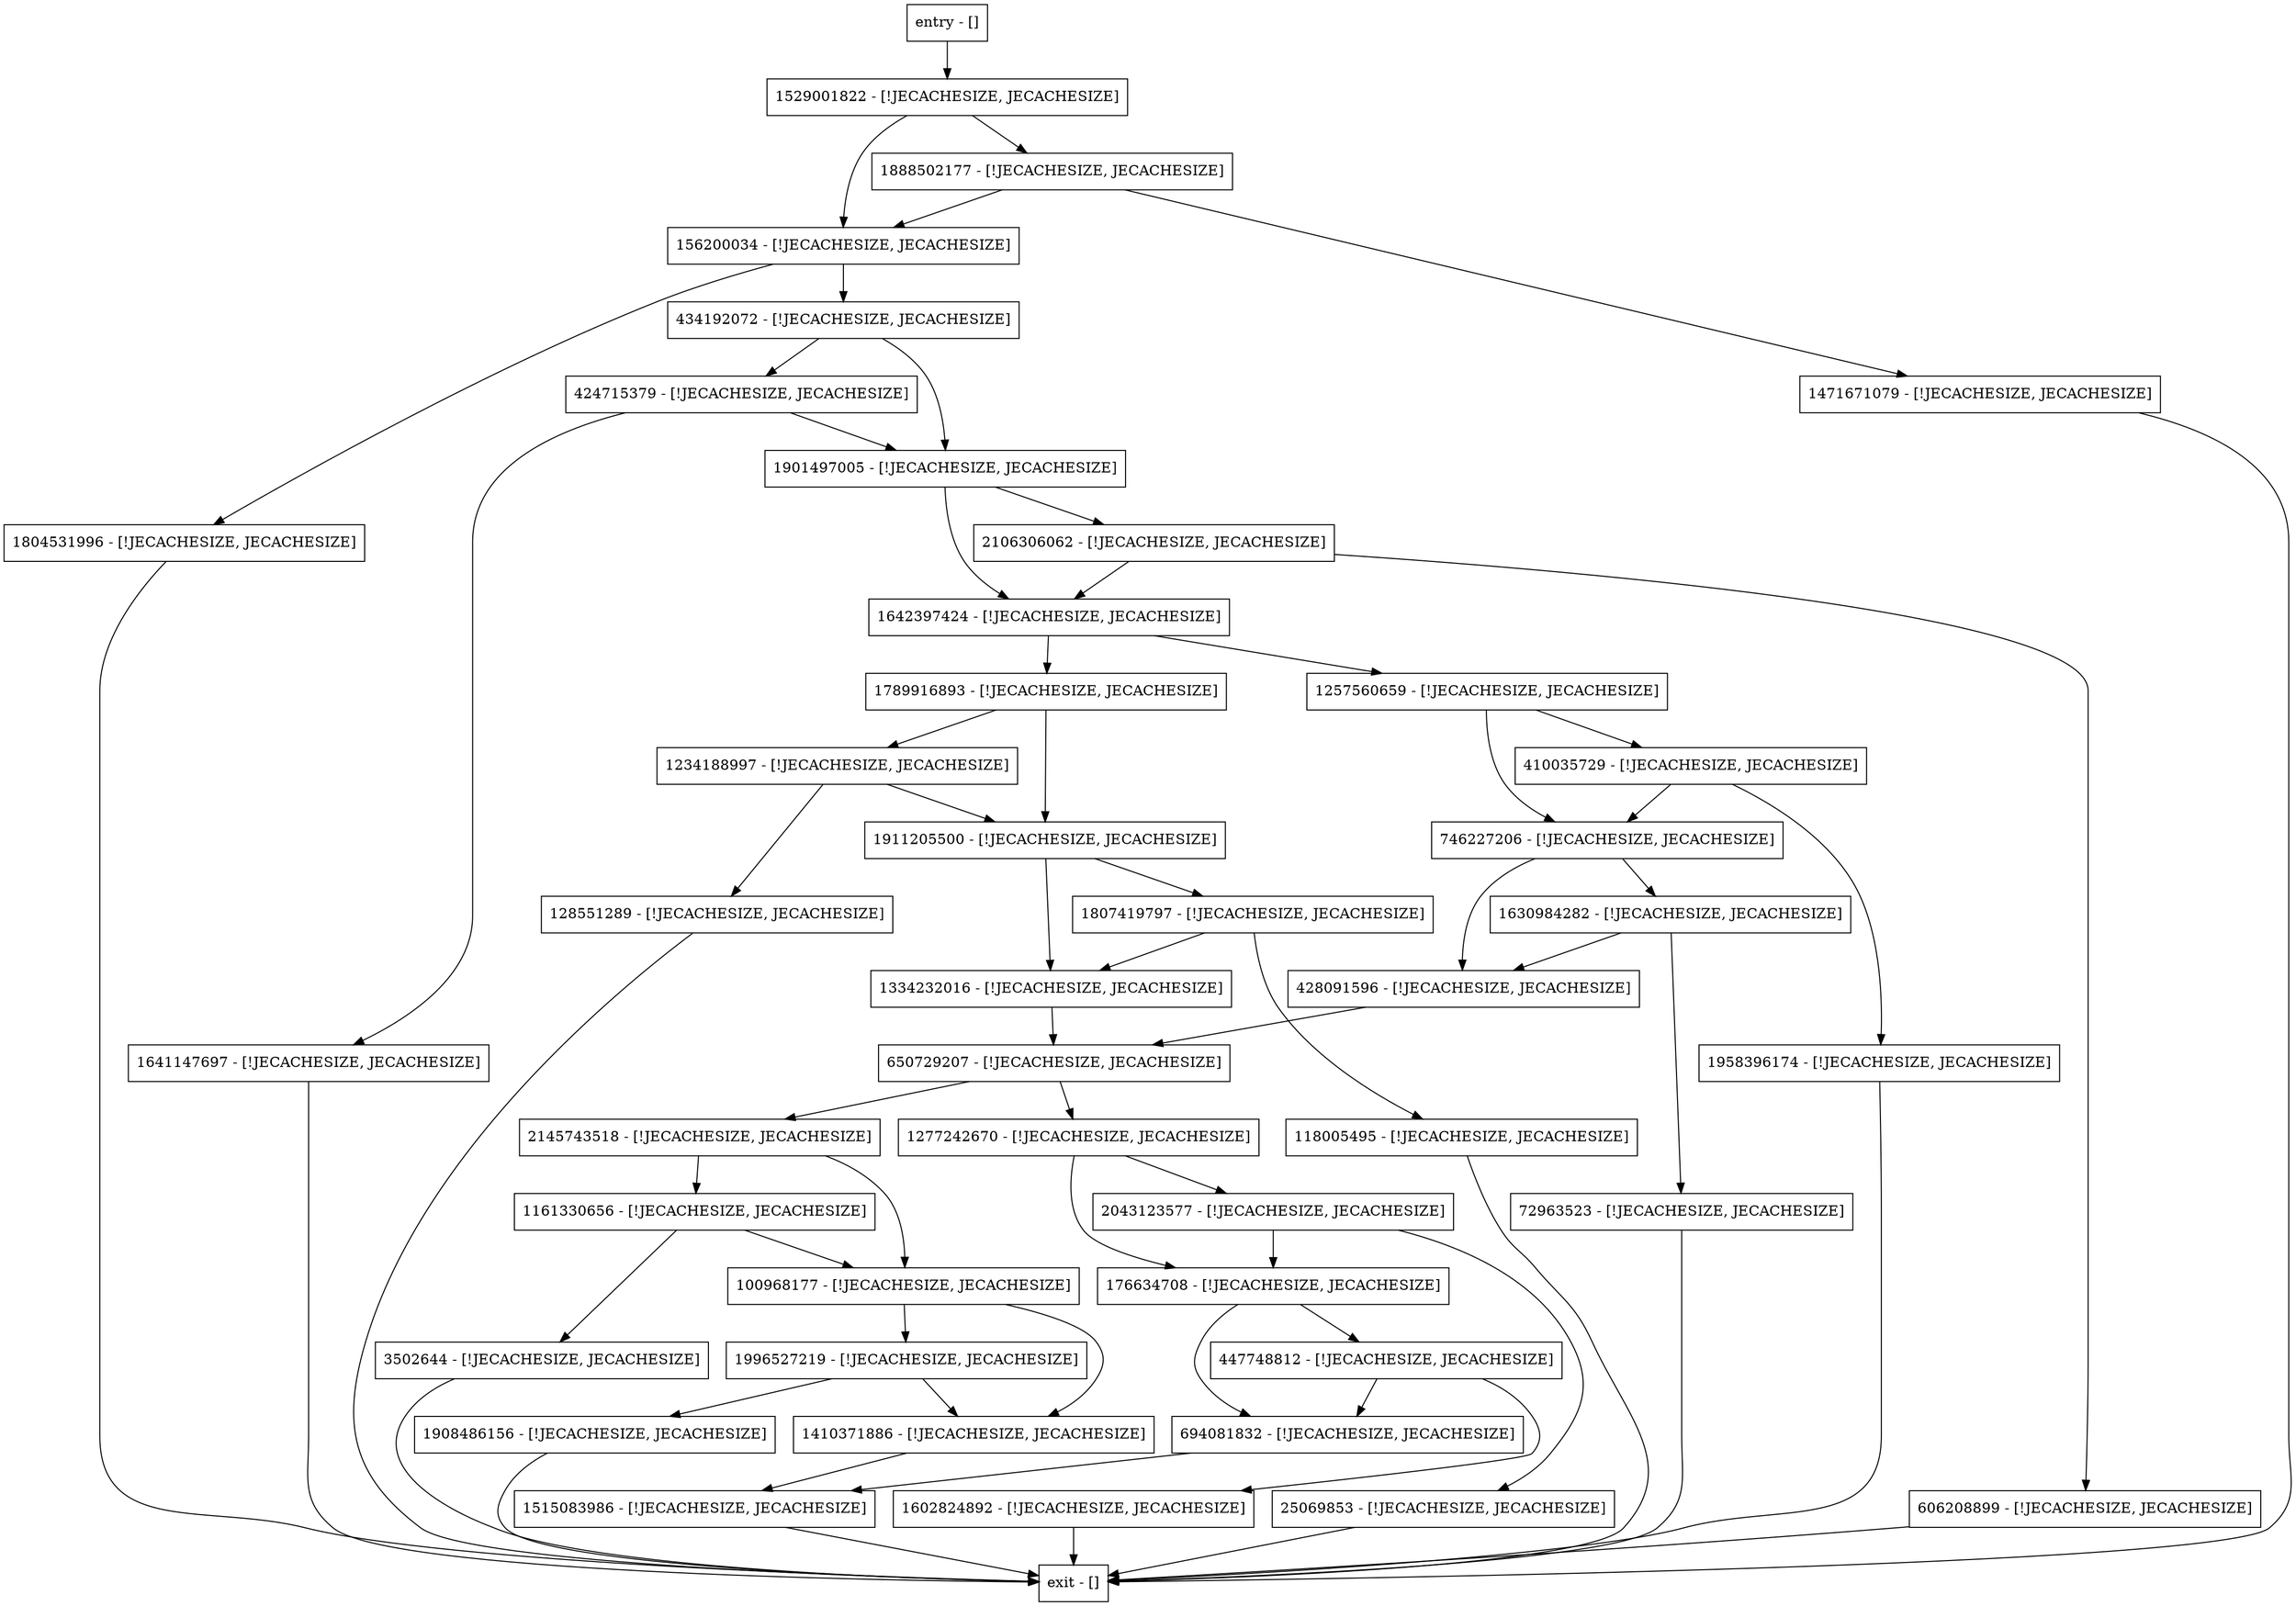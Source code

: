 digraph removeInternal {
node [shape=record];
1901497005 [label="1901497005 - [!JECACHESIZE, JECACHESIZE]"];
1958396174 [label="1958396174 - [!JECACHESIZE, JECACHESIZE]"];
410035729 [label="410035729 - [!JECACHESIZE, JECACHESIZE]"];
1161330656 [label="1161330656 - [!JECACHESIZE, JECACHESIZE]"];
434192072 [label="434192072 - [!JECACHESIZE, JECACHESIZE]"];
1529001822 [label="1529001822 - [!JECACHESIZE, JECACHESIZE]"];
1789916893 [label="1789916893 - [!JECACHESIZE, JECACHESIZE]"];
2145743518 [label="2145743518 - [!JECACHESIZE, JECACHESIZE]"];
1257560659 [label="1257560659 - [!JECACHESIZE, JECACHESIZE]"];
176634708 [label="176634708 - [!JECACHESIZE, JECACHESIZE]"];
1234188997 [label="1234188997 - [!JECACHESIZE, JECACHESIZE]"];
606208899 [label="606208899 - [!JECACHESIZE, JECACHESIZE]"];
1804531996 [label="1804531996 - [!JECACHESIZE, JECACHESIZE]"];
1410371886 [label="1410371886 - [!JECACHESIZE, JECACHESIZE]"];
1471671079 [label="1471671079 - [!JECACHESIZE, JECACHESIZE]"];
1807419797 [label="1807419797 - [!JECACHESIZE, JECACHESIZE]"];
3502644 [label="3502644 - [!JECACHESIZE, JECACHESIZE]"];
447748812 [label="447748812 - [!JECACHESIZE, JECACHESIZE]"];
128551289 [label="128551289 - [!JECACHESIZE, JECACHESIZE]"];
424715379 [label="424715379 - [!JECACHESIZE, JECACHESIZE]"];
1908486156 [label="1908486156 - [!JECACHESIZE, JECACHESIZE]"];
2043123577 [label="2043123577 - [!JECACHESIZE, JECACHESIZE]"];
1642397424 [label="1642397424 - [!JECACHESIZE, JECACHESIZE]"];
1641147697 [label="1641147697 - [!JECACHESIZE, JECACHESIZE]"];
650729207 [label="650729207 - [!JECACHESIZE, JECACHESIZE]"];
1911205500 [label="1911205500 - [!JECACHESIZE, JECACHESIZE]"];
156200034 [label="156200034 - [!JECACHESIZE, JECACHESIZE]"];
428091596 [label="428091596 - [!JECACHESIZE, JECACHESIZE]"];
118005495 [label="118005495 - [!JECACHESIZE, JECACHESIZE]"];
2106306062 [label="2106306062 - [!JECACHESIZE, JECACHESIZE]"];
1515083986 [label="1515083986 - [!JECACHESIZE, JECACHESIZE]"];
25069853 [label="25069853 - [!JECACHESIZE, JECACHESIZE]"];
1602824892 [label="1602824892 - [!JECACHESIZE, JECACHESIZE]"];
1277242670 [label="1277242670 - [!JECACHESIZE, JECACHESIZE]"];
1334232016 [label="1334232016 - [!JECACHESIZE, JECACHESIZE]"];
1630984282 [label="1630984282 - [!JECACHESIZE, JECACHESIZE]"];
1996527219 [label="1996527219 - [!JECACHESIZE, JECACHESIZE]"];
entry [label="entry - []"];
exit [label="exit - []"];
1888502177 [label="1888502177 - [!JECACHESIZE, JECACHESIZE]"];
100968177 [label="100968177 - [!JECACHESIZE, JECACHESIZE]"];
746227206 [label="746227206 - [!JECACHESIZE, JECACHESIZE]"];
694081832 [label="694081832 - [!JECACHESIZE, JECACHESIZE]"];
72963523 [label="72963523 - [!JECACHESIZE, JECACHESIZE]"];
entry;
exit;
1901497005 -> 2106306062;
1901497005 -> 1642397424;
1958396174 -> exit;
410035729 -> 1958396174;
410035729 -> 746227206;
1161330656 -> 100968177;
1161330656 -> 3502644;
434192072 -> 1901497005;
434192072 -> 424715379;
1529001822 -> 1888502177;
1529001822 -> 156200034;
1789916893 -> 1234188997;
1789916893 -> 1911205500;
2145743518 -> 100968177;
2145743518 -> 1161330656;
1257560659 -> 746227206;
1257560659 -> 410035729;
176634708 -> 694081832;
176634708 -> 447748812;
1234188997 -> 1911205500;
1234188997 -> 128551289;
606208899 -> exit;
1804531996 -> exit;
1410371886 -> 1515083986;
1471671079 -> exit;
1807419797 -> 118005495;
1807419797 -> 1334232016;
3502644 -> exit;
447748812 -> 694081832;
447748812 -> 1602824892;
128551289 -> exit;
424715379 -> 1901497005;
424715379 -> 1641147697;
1908486156 -> exit;
2043123577 -> 25069853;
2043123577 -> 176634708;
1642397424 -> 1789916893;
1642397424 -> 1257560659;
1641147697 -> exit;
650729207 -> 1277242670;
650729207 -> 2145743518;
1911205500 -> 1807419797;
1911205500 -> 1334232016;
156200034 -> 1804531996;
156200034 -> 434192072;
428091596 -> 650729207;
118005495 -> exit;
2106306062 -> 606208899;
2106306062 -> 1642397424;
1515083986 -> exit;
25069853 -> exit;
1602824892 -> exit;
1277242670 -> 2043123577;
1277242670 -> 176634708;
1334232016 -> 650729207;
1630984282 -> 428091596;
1630984282 -> 72963523;
1996527219 -> 1410371886;
1996527219 -> 1908486156;
entry -> 1529001822;
1888502177 -> 156200034;
1888502177 -> 1471671079;
100968177 -> 1410371886;
100968177 -> 1996527219;
746227206 -> 428091596;
746227206 -> 1630984282;
694081832 -> 1515083986;
72963523 -> exit;
}
